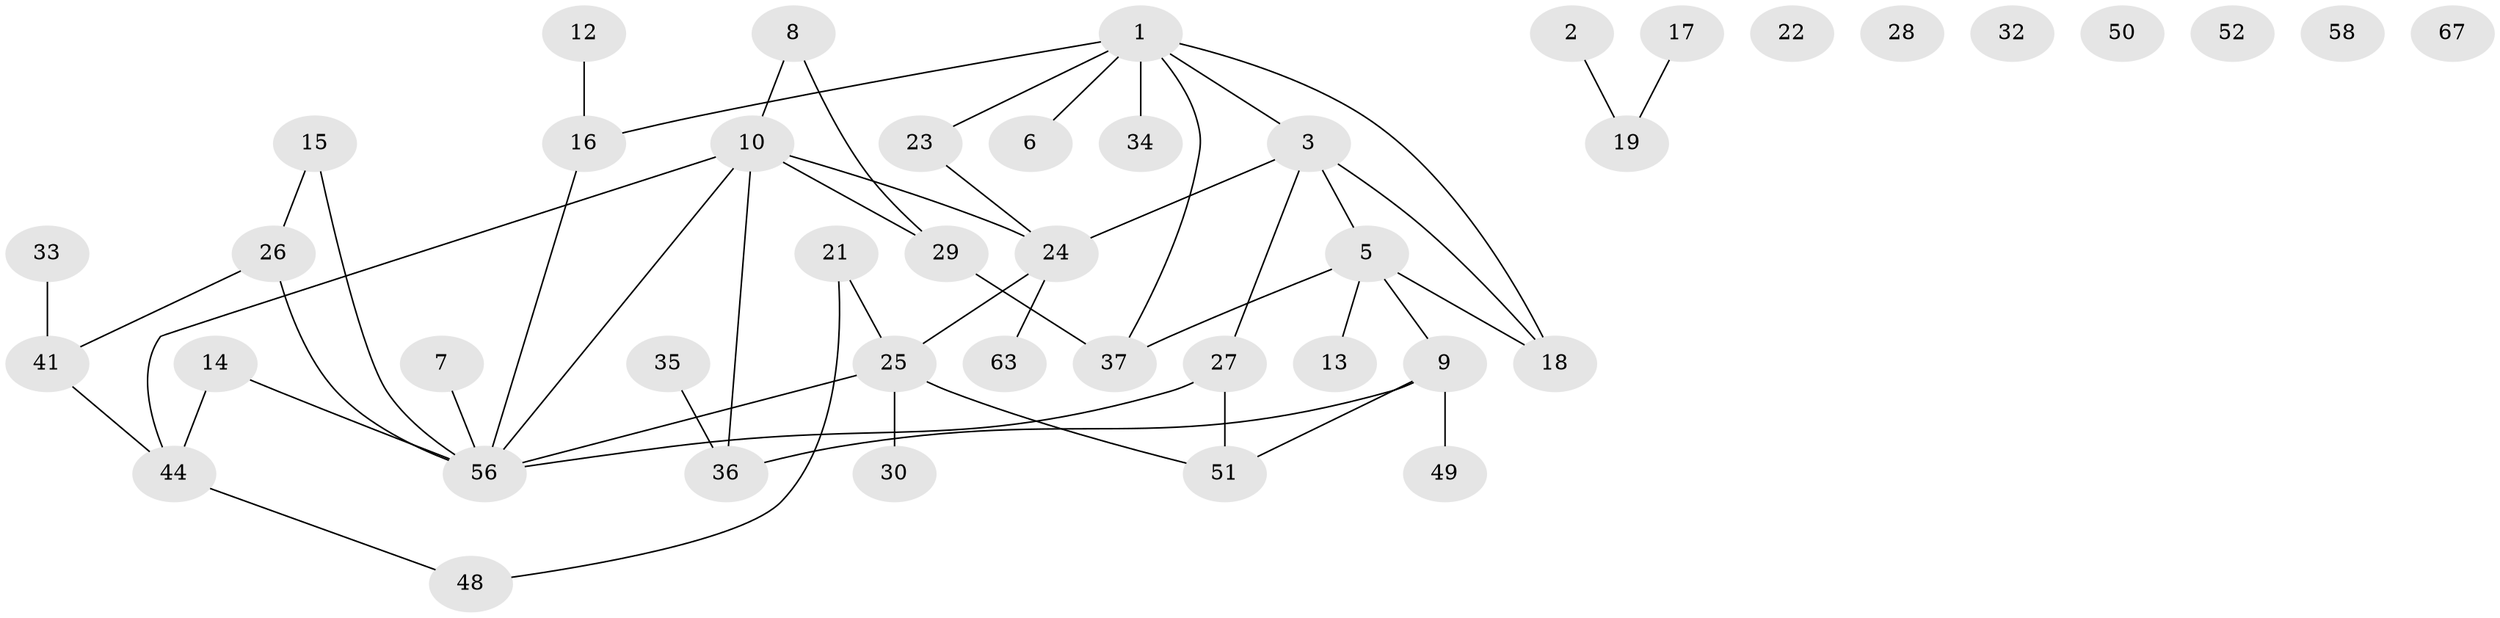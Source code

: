 // original degree distribution, {5: 0.04411764705882353, 1: 0.23529411764705882, 4: 0.1323529411764706, 3: 0.19117647058823528, 2: 0.29411764705882354, 6: 0.014705882352941176, 0: 0.08823529411764706}
// Generated by graph-tools (version 1.1) at 2025/41/03/06/25 10:41:24]
// undirected, 44 vertices, 51 edges
graph export_dot {
graph [start="1"]
  node [color=gray90,style=filled];
  1 [super="+4"];
  2;
  3 [super="+54"];
  5 [super="+11"];
  6;
  7;
  8;
  9 [super="+31"];
  10 [super="+20"];
  12 [super="+61"];
  13 [super="+64"];
  14;
  15;
  16 [super="+60"];
  17 [super="+53"];
  18;
  19 [super="+45"];
  21 [super="+65"];
  22;
  23;
  24 [super="+38"];
  25 [super="+40"];
  26 [super="+57"];
  27;
  28;
  29 [super="+62"];
  30 [super="+66"];
  32 [super="+47"];
  33;
  34 [super="+46"];
  35 [super="+42"];
  36;
  37 [super="+39"];
  41 [super="+43"];
  44 [super="+68"];
  48;
  49;
  50;
  51 [super="+55"];
  52;
  56 [super="+59"];
  58;
  63;
  67;
  1 -- 3;
  1 -- 6;
  1 -- 23;
  1 -- 16;
  1 -- 18;
  1 -- 37;
  1 -- 34;
  2 -- 19;
  3 -- 18;
  3 -- 27;
  3 -- 24;
  3 -- 5;
  5 -- 9;
  5 -- 18;
  5 -- 13;
  5 -- 37;
  7 -- 56;
  8 -- 10;
  8 -- 29;
  9 -- 49;
  9 -- 51;
  9 -- 36;
  10 -- 56;
  10 -- 36;
  10 -- 24;
  10 -- 29;
  10 -- 44;
  12 -- 16;
  14 -- 44;
  14 -- 56;
  15 -- 56;
  15 -- 26;
  16 -- 56;
  17 -- 19;
  21 -- 25 [weight=2];
  21 -- 48;
  23 -- 24;
  24 -- 25;
  24 -- 63;
  25 -- 30;
  25 -- 51;
  25 -- 56;
  26 -- 41;
  26 -- 56;
  27 -- 56;
  27 -- 51;
  29 -- 37;
  33 -- 41;
  35 -- 36;
  41 -- 44;
  44 -- 48;
}
